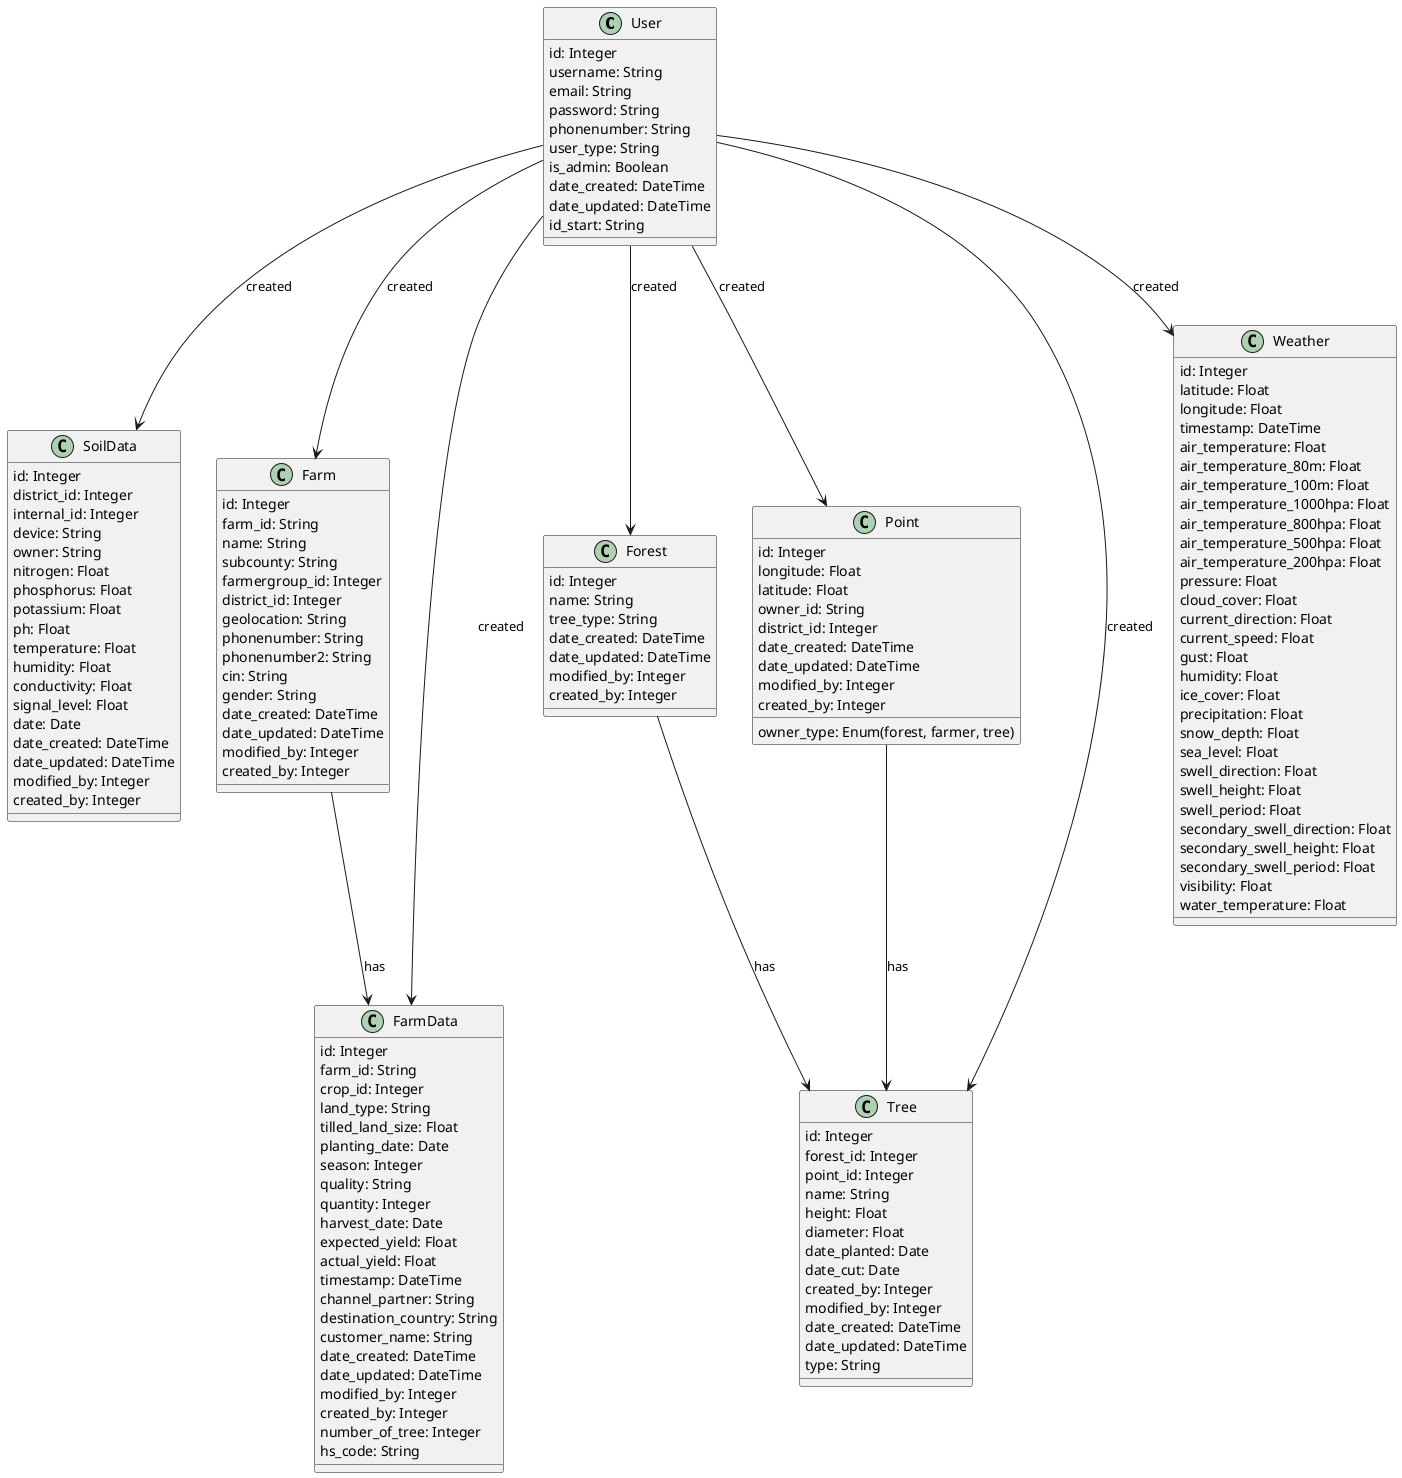 @startuml
class User {
    id: Integer
    username: String
    email: String
    password: String
    phonenumber: String
    user_type: String
    is_admin: Boolean
    date_created: DateTime
    date_updated: DateTime
    id_start: String
}
class SoilData {
    id: Integer
    district_id: Integer
    internal_id: Integer
    device: String
    owner: String
    nitrogen: Float
    phosphorus: Float
    potassium: Float
    ph: Float
    temperature: Float
    humidity: Float
    conductivity: Float
    signal_level: Float
    date: Date
    date_created: DateTime
    date_updated: DateTime
    modified_by: Integer
    created_by: Integer
}
class Farm {
    id: Integer
    farm_id: String
    name: String
    subcounty: String
    farmergroup_id: Integer
    district_id: Integer
    geolocation: String
    phonenumber: String
    phonenumber2: String
    cin: String
    gender: String
    date_created: DateTime
    date_updated: DateTime
    modified_by: Integer
    created_by: Integer
}
class FarmData {
    id: Integer
    farm_id: String
    crop_id: Integer
    land_type: String
    tilled_land_size: Float
    planting_date: Date
    season: Integer
    quality: String
    quantity: Integer
    harvest_date: Date
    expected_yield: Float
    actual_yield: Float
    timestamp: DateTime
    channel_partner: String
    destination_country: String
    customer_name: String
    date_created: DateTime
    date_updated: DateTime
    modified_by: Integer
    created_by: Integer
    number_of_tree: Integer
    hs_code: String
}
class Forest {
    id: Integer
    name: String
    tree_type: String
    date_created: DateTime
    date_updated: DateTime
    modified_by: Integer
    created_by: Integer
}
class Point {
    id: Integer
    longitude: Float
    latitude: Float
    owner_type: Enum(forest, farmer, tree)
    owner_id: String
    district_id: Integer
    date_created: DateTime
    date_updated: DateTime
    modified_by: Integer
    created_by: Integer
}
class Tree {
    id: Integer
    forest_id: Integer
    point_id: Integer
    name: String
    height: Float
    diameter: Float
    date_planted: Date
    date_cut: Date
    created_by: Integer
    modified_by: Integer
    date_created: DateTime
    date_updated: DateTime
    type: String
}
class Weather {
    id: Integer
    latitude: Float
    longitude: Float
    timestamp: DateTime
    air_temperature: Float
    air_temperature_80m: Float
    air_temperature_100m: Float
    air_temperature_1000hpa: Float
    air_temperature_800hpa: Float
    air_temperature_500hpa: Float
    air_temperature_200hpa: Float
    pressure: Float
    cloud_cover: Float
    current_direction: Float
    current_speed: Float
    gust: Float
    humidity: Float
    ice_cover: Float
    precipitation: Float
    snow_depth: Float
    sea_level: Float
    swell_direction: Float
    swell_height: Float
    swell_period: Float
    secondary_swell_direction: Float
    secondary_swell_height: Float
    secondary_swell_period: Float
    visibility: Float
    water_temperature: Float
}
User --> SoilData : created
User --> Farm : created
User --> FarmData : created
User --> Forest : created
User --> Point : created
User --> Tree : created
User --> Weather : created
Farm --> FarmData : has
Forest --> Tree : has
Point --> Tree : has
@enduml
